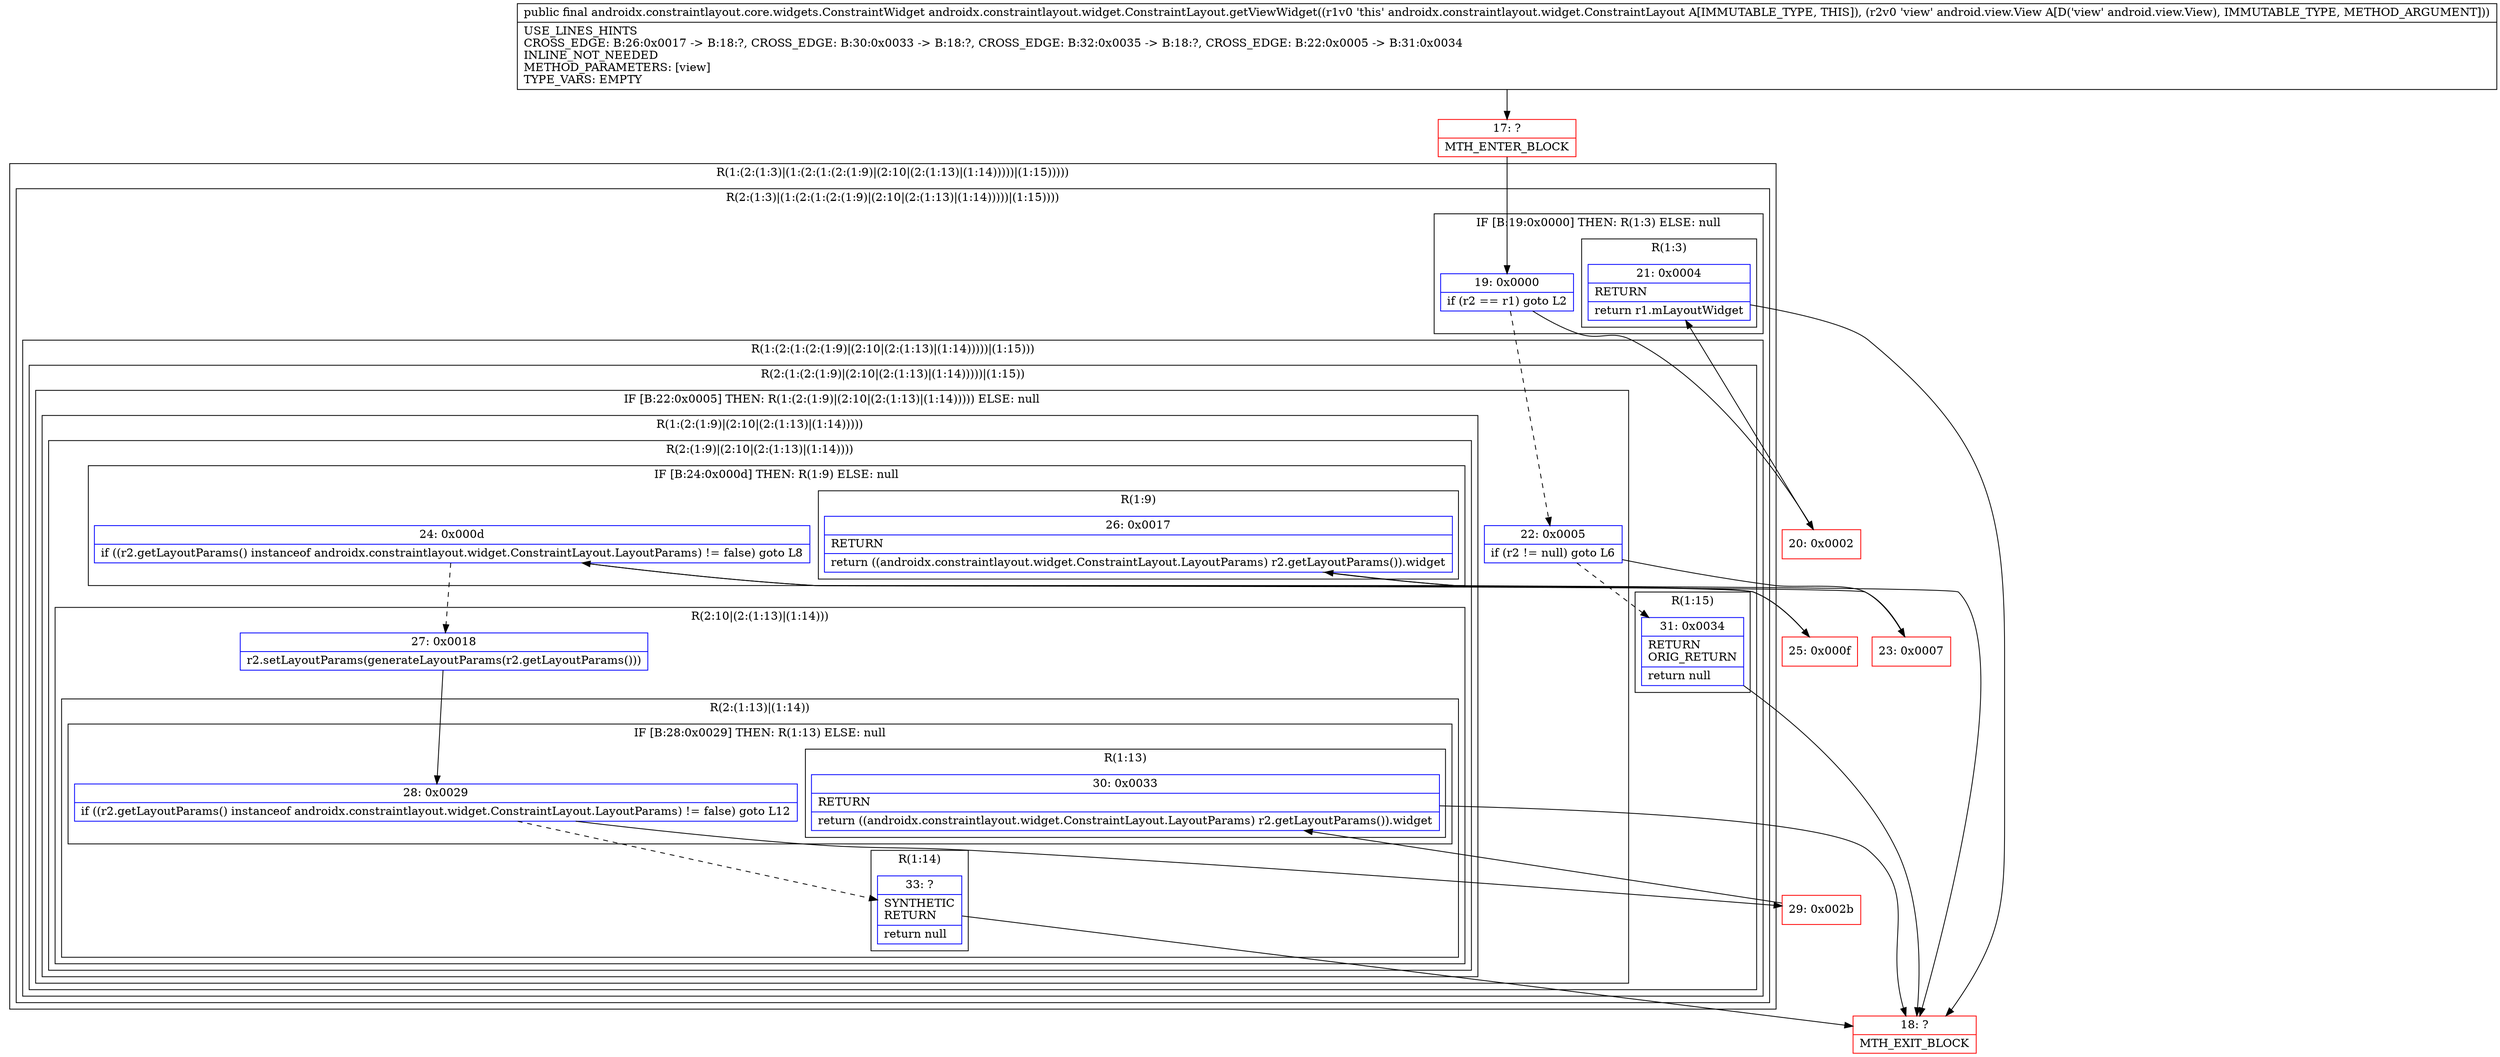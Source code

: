 digraph "CFG forandroidx.constraintlayout.widget.ConstraintLayout.getViewWidget(Landroid\/view\/View;)Landroidx\/constraintlayout\/core\/widgets\/ConstraintWidget;" {
subgraph cluster_Region_1305404677 {
label = "R(1:(2:(1:3)|(1:(2:(1:(2:(1:9)|(2:10|(2:(1:13)|(1:14)))))|(1:15)))))";
node [shape=record,color=blue];
subgraph cluster_Region_2130340201 {
label = "R(2:(1:3)|(1:(2:(1:(2:(1:9)|(2:10|(2:(1:13)|(1:14)))))|(1:15))))";
node [shape=record,color=blue];
subgraph cluster_IfRegion_183625956 {
label = "IF [B:19:0x0000] THEN: R(1:3) ELSE: null";
node [shape=record,color=blue];
Node_19 [shape=record,label="{19\:\ 0x0000|if (r2 == r1) goto L2\l}"];
subgraph cluster_Region_1908049765 {
label = "R(1:3)";
node [shape=record,color=blue];
Node_21 [shape=record,label="{21\:\ 0x0004|RETURN\l|return r1.mLayoutWidget\l}"];
}
}
subgraph cluster_Region_1265021594 {
label = "R(1:(2:(1:(2:(1:9)|(2:10|(2:(1:13)|(1:14)))))|(1:15)))";
node [shape=record,color=blue];
subgraph cluster_Region_1719286718 {
label = "R(2:(1:(2:(1:9)|(2:10|(2:(1:13)|(1:14)))))|(1:15))";
node [shape=record,color=blue];
subgraph cluster_IfRegion_1674135901 {
label = "IF [B:22:0x0005] THEN: R(1:(2:(1:9)|(2:10|(2:(1:13)|(1:14))))) ELSE: null";
node [shape=record,color=blue];
Node_22 [shape=record,label="{22\:\ 0x0005|if (r2 != null) goto L6\l}"];
subgraph cluster_Region_1181576174 {
label = "R(1:(2:(1:9)|(2:10|(2:(1:13)|(1:14)))))";
node [shape=record,color=blue];
subgraph cluster_Region_945943515 {
label = "R(2:(1:9)|(2:10|(2:(1:13)|(1:14))))";
node [shape=record,color=blue];
subgraph cluster_IfRegion_259098786 {
label = "IF [B:24:0x000d] THEN: R(1:9) ELSE: null";
node [shape=record,color=blue];
Node_24 [shape=record,label="{24\:\ 0x000d|if ((r2.getLayoutParams() instanceof androidx.constraintlayout.widget.ConstraintLayout.LayoutParams) != false) goto L8\l}"];
subgraph cluster_Region_651930544 {
label = "R(1:9)";
node [shape=record,color=blue];
Node_26 [shape=record,label="{26\:\ 0x0017|RETURN\l|return ((androidx.constraintlayout.widget.ConstraintLayout.LayoutParams) r2.getLayoutParams()).widget\l}"];
}
}
subgraph cluster_Region_197428894 {
label = "R(2:10|(2:(1:13)|(1:14)))";
node [shape=record,color=blue];
Node_27 [shape=record,label="{27\:\ 0x0018|r2.setLayoutParams(generateLayoutParams(r2.getLayoutParams()))\l}"];
subgraph cluster_Region_1015829270 {
label = "R(2:(1:13)|(1:14))";
node [shape=record,color=blue];
subgraph cluster_IfRegion_1060890813 {
label = "IF [B:28:0x0029] THEN: R(1:13) ELSE: null";
node [shape=record,color=blue];
Node_28 [shape=record,label="{28\:\ 0x0029|if ((r2.getLayoutParams() instanceof androidx.constraintlayout.widget.ConstraintLayout.LayoutParams) != false) goto L12\l}"];
subgraph cluster_Region_1145455297 {
label = "R(1:13)";
node [shape=record,color=blue];
Node_30 [shape=record,label="{30\:\ 0x0033|RETURN\l|return ((androidx.constraintlayout.widget.ConstraintLayout.LayoutParams) r2.getLayoutParams()).widget\l}"];
}
}
subgraph cluster_Region_1805245601 {
label = "R(1:14)";
node [shape=record,color=blue];
Node_33 [shape=record,label="{33\:\ ?|SYNTHETIC\lRETURN\l|return null\l}"];
}
}
}
}
}
}
subgraph cluster_Region_894645799 {
label = "R(1:15)";
node [shape=record,color=blue];
Node_31 [shape=record,label="{31\:\ 0x0034|RETURN\lORIG_RETURN\l|return null\l}"];
}
}
}
}
}
Node_17 [shape=record,color=red,label="{17\:\ ?|MTH_ENTER_BLOCK\l}"];
Node_20 [shape=record,color=red,label="{20\:\ 0x0002}"];
Node_18 [shape=record,color=red,label="{18\:\ ?|MTH_EXIT_BLOCK\l}"];
Node_23 [shape=record,color=red,label="{23\:\ 0x0007}"];
Node_25 [shape=record,color=red,label="{25\:\ 0x000f}"];
Node_29 [shape=record,color=red,label="{29\:\ 0x002b}"];
MethodNode[shape=record,label="{public final androidx.constraintlayout.core.widgets.ConstraintWidget androidx.constraintlayout.widget.ConstraintLayout.getViewWidget((r1v0 'this' androidx.constraintlayout.widget.ConstraintLayout A[IMMUTABLE_TYPE, THIS]), (r2v0 'view' android.view.View A[D('view' android.view.View), IMMUTABLE_TYPE, METHOD_ARGUMENT]))  | USE_LINES_HINTS\lCROSS_EDGE: B:26:0x0017 \-\> B:18:?, CROSS_EDGE: B:30:0x0033 \-\> B:18:?, CROSS_EDGE: B:32:0x0035 \-\> B:18:?, CROSS_EDGE: B:22:0x0005 \-\> B:31:0x0034\lINLINE_NOT_NEEDED\lMETHOD_PARAMETERS: [view]\lTYPE_VARS: EMPTY\l}"];
MethodNode -> Node_17;Node_19 -> Node_20;
Node_19 -> Node_22[style=dashed];
Node_21 -> Node_18;
Node_22 -> Node_23;
Node_22 -> Node_31[style=dashed];
Node_24 -> Node_25;
Node_24 -> Node_27[style=dashed];
Node_26 -> Node_18;
Node_27 -> Node_28;
Node_28 -> Node_29;
Node_28 -> Node_33[style=dashed];
Node_30 -> Node_18;
Node_33 -> Node_18;
Node_31 -> Node_18;
Node_17 -> Node_19;
Node_20 -> Node_21;
Node_23 -> Node_24;
Node_25 -> Node_26;
Node_29 -> Node_30;
}

